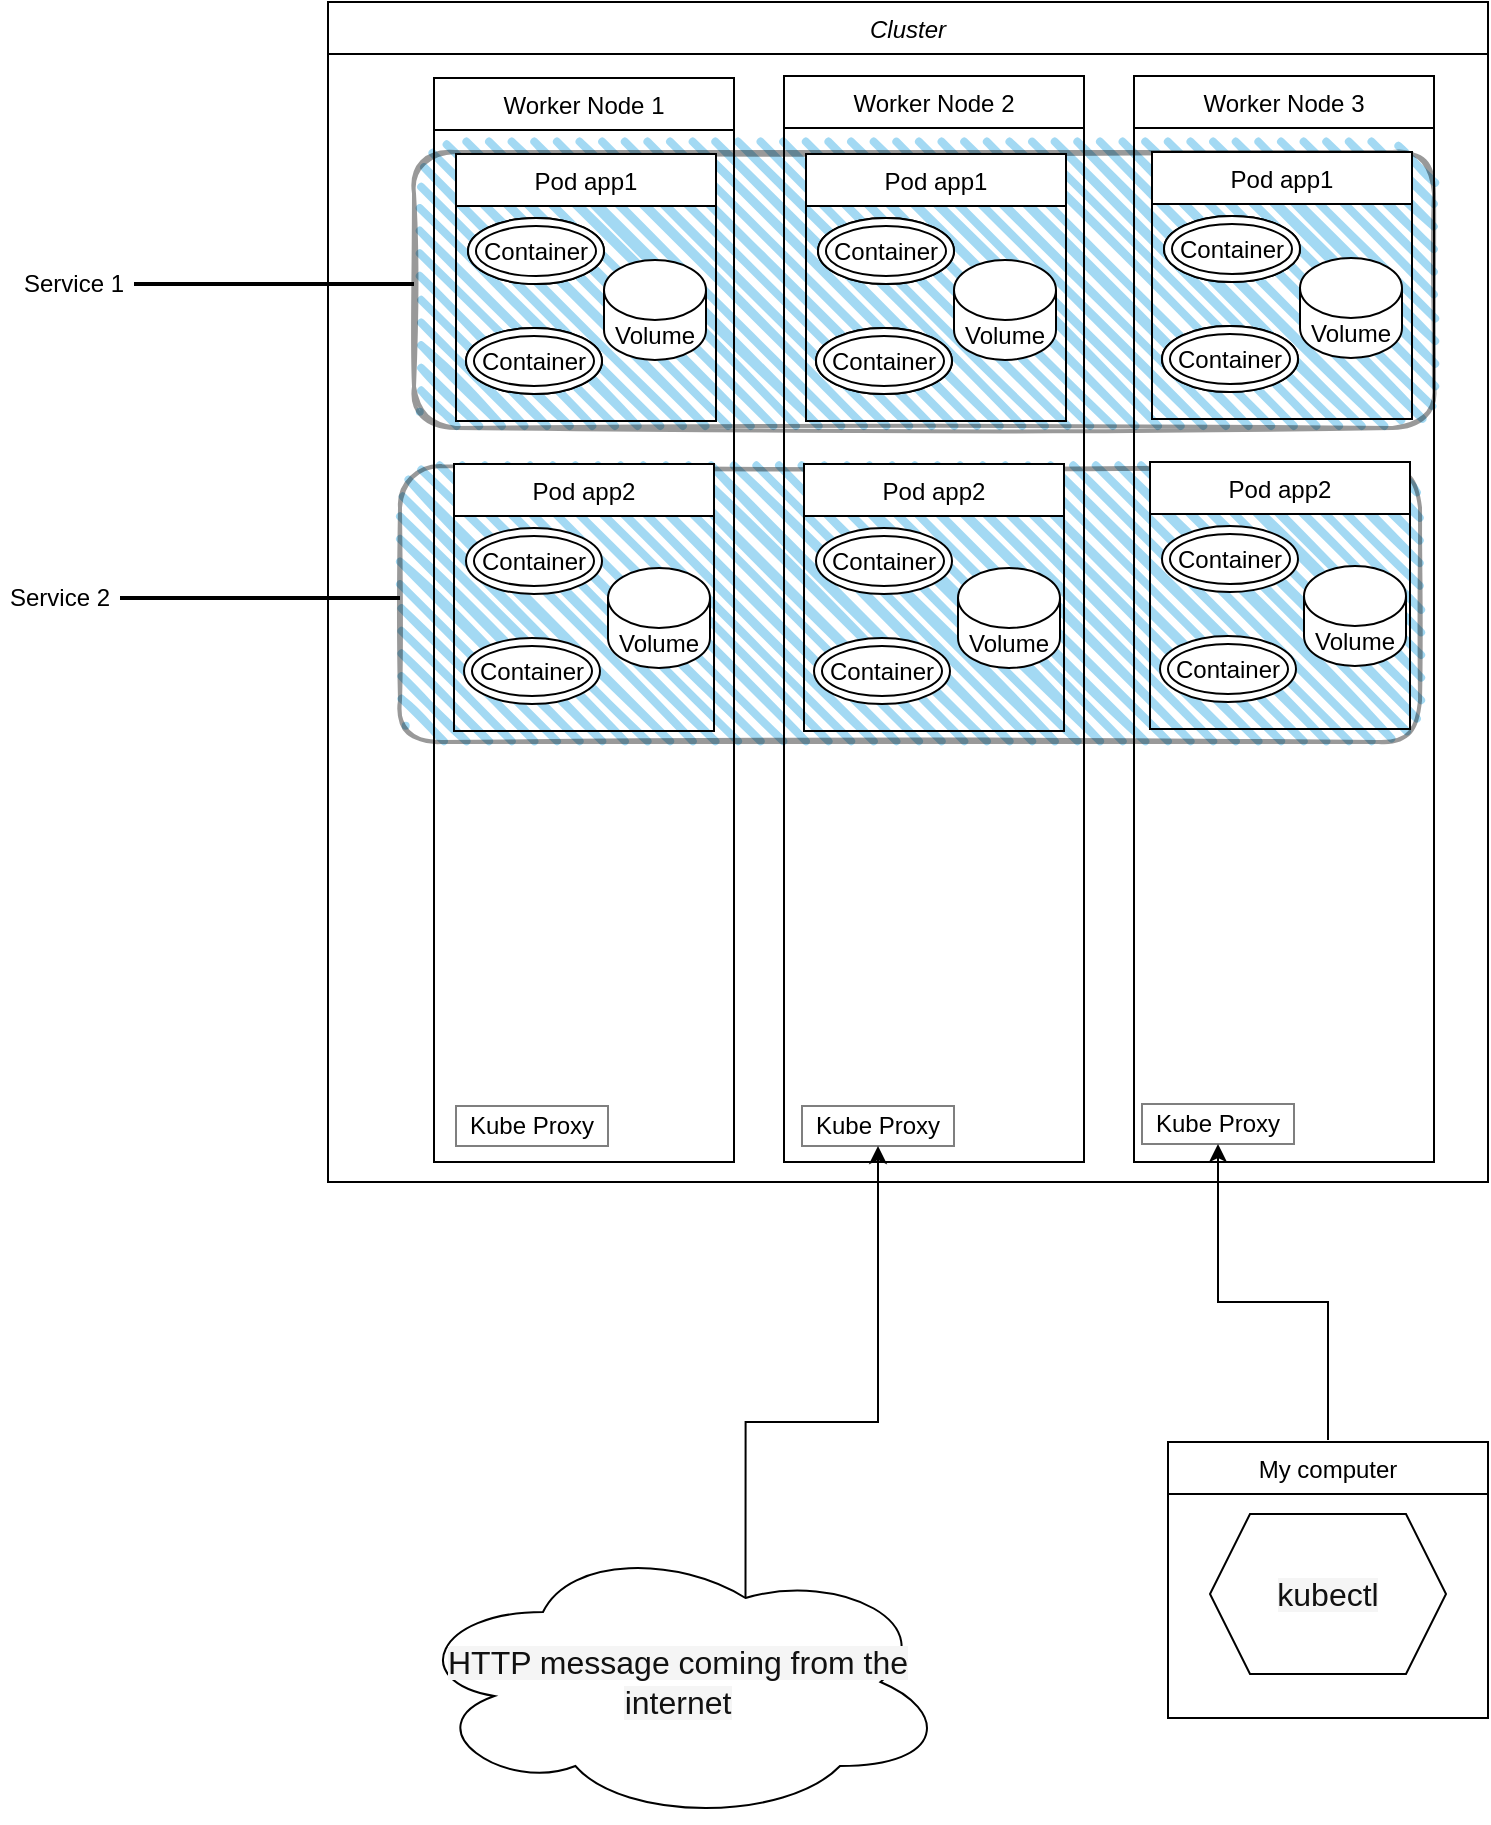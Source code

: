 <mxfile version="15.4.0" type="github">
  <diagram id="C5RBs43oDa-KdzZeNtuy" name="Page-1">
    <mxGraphModel dx="1422" dy="762" grid="1" gridSize="10" guides="1" tooltips="1" connect="1" arrows="1" fold="1" page="1" pageScale="1" pageWidth="827" pageHeight="1169" math="0" shadow="0">
      <root>
        <mxCell id="WIyWlLk6GJQsqaUBKTNV-0" />
        <mxCell id="WIyWlLk6GJQsqaUBKTNV-1" parent="WIyWlLk6GJQsqaUBKTNV-0" />
        <mxCell id="FupmvhsSTydDdCJmexPb-85" value="" style="group;opacity=50;" vertex="1" connectable="0" parent="WIyWlLk6GJQsqaUBKTNV-1">
          <mxGeometry x="13" y="115" width="710" height="138" as="geometry" />
        </mxCell>
        <mxCell id="FupmvhsSTydDdCJmexPb-86" value="" style="rounded=1;whiteSpace=wrap;html=1;strokeWidth=2;fillWeight=4;hachureGap=8;hachureAngle=45;fillColor=#1ba1e2;sketch=1;opacity=40;" vertex="1" parent="FupmvhsSTydDdCJmexPb-85">
          <mxGeometry x="200" width="510" height="138" as="geometry" />
        </mxCell>
        <mxCell id="FupmvhsSTydDdCJmexPb-87" value="" style="line;strokeWidth=2;html=1;" vertex="1" parent="FupmvhsSTydDdCJmexPb-85">
          <mxGeometry x="60" y="61.41" width="140" height="9.2" as="geometry" />
        </mxCell>
        <mxCell id="FupmvhsSTydDdCJmexPb-88" value="Service 1" style="text;html=1;strokeColor=none;fillColor=none;align=center;verticalAlign=middle;whiteSpace=wrap;rounded=0;" vertex="1" parent="FupmvhsSTydDdCJmexPb-85">
          <mxGeometry y="52.44" width="60" height="27.6" as="geometry" />
        </mxCell>
        <mxCell id="FupmvhsSTydDdCJmexPb-71" value="" style="group" vertex="1" connectable="0" parent="WIyWlLk6GJQsqaUBKTNV-1">
          <mxGeometry x="6" y="272" width="710" height="138" as="geometry" />
        </mxCell>
        <mxCell id="FupmvhsSTydDdCJmexPb-72" value="" style="rounded=1;whiteSpace=wrap;html=1;strokeWidth=2;fillWeight=4;hachureGap=8;hachureAngle=45;fillColor=#1ba1e2;sketch=1;opacity=40;" vertex="1" parent="FupmvhsSTydDdCJmexPb-71">
          <mxGeometry x="200" width="510" height="138" as="geometry" />
        </mxCell>
        <mxCell id="FupmvhsSTydDdCJmexPb-73" value="" style="line;strokeWidth=2;html=1;" vertex="1" parent="FupmvhsSTydDdCJmexPb-71">
          <mxGeometry x="60" y="61.41" width="140" height="9.2" as="geometry" />
        </mxCell>
        <mxCell id="FupmvhsSTydDdCJmexPb-74" value="Service 2" style="text;html=1;strokeColor=none;fillColor=none;align=center;verticalAlign=middle;whiteSpace=wrap;rounded=0;" vertex="1" parent="FupmvhsSTydDdCJmexPb-71">
          <mxGeometry y="52.44" width="60" height="27.6" as="geometry" />
        </mxCell>
        <mxCell id="zkfFHV4jXpPFQw0GAbJ--0" value="Cluster" style="swimlane;fontStyle=2;align=center;verticalAlign=top;childLayout=stackLayout;horizontal=1;startSize=26;horizontalStack=0;resizeParent=1;resizeLast=0;collapsible=1;marginBottom=0;rounded=0;shadow=0;strokeWidth=1;" parent="WIyWlLk6GJQsqaUBKTNV-1" vertex="1">
          <mxGeometry x="170" y="40" width="580" height="590" as="geometry">
            <mxRectangle x="230" y="140" width="160" height="26" as="alternateBounds" />
          </mxGeometry>
        </mxCell>
        <mxCell id="zkfFHV4jXpPFQw0GAbJ--17" value="Worker Node 1&#xa;" style="swimlane;fontStyle=0;align=center;verticalAlign=top;childLayout=stackLayout;horizontal=1;startSize=26;horizontalStack=0;resizeParent=1;resizeLast=0;collapsible=1;marginBottom=0;rounded=0;shadow=0;strokeWidth=1;" parent="WIyWlLk6GJQsqaUBKTNV-1" vertex="1">
          <mxGeometry x="223" y="78" width="150" height="542" as="geometry">
            <mxRectangle x="550" y="140" width="160" height="26" as="alternateBounds" />
          </mxGeometry>
        </mxCell>
        <mxCell id="FupmvhsSTydDdCJmexPb-0" value="Worker Node 2&#xa;" style="swimlane;fontStyle=0;align=center;verticalAlign=top;childLayout=stackLayout;horizontal=1;startSize=26;horizontalStack=0;resizeParent=1;resizeLast=0;collapsible=1;marginBottom=0;rounded=0;shadow=0;strokeWidth=1;" vertex="1" parent="WIyWlLk6GJQsqaUBKTNV-1">
          <mxGeometry x="398" y="77" width="150" height="543" as="geometry">
            <mxRectangle x="550" y="140" width="160" height="26" as="alternateBounds" />
          </mxGeometry>
        </mxCell>
        <mxCell id="FupmvhsSTydDdCJmexPb-1" value="Worker Node 3&#xa;" style="swimlane;fontStyle=0;align=center;verticalAlign=top;childLayout=stackLayout;horizontal=1;startSize=26;horizontalStack=0;resizeParent=1;resizeLast=0;collapsible=1;marginBottom=0;rounded=0;shadow=0;strokeWidth=1;" vertex="1" parent="WIyWlLk6GJQsqaUBKTNV-1">
          <mxGeometry x="573" y="77" width="150" height="543" as="geometry">
            <mxRectangle x="550" y="140" width="160" height="26" as="alternateBounds" />
          </mxGeometry>
        </mxCell>
        <mxCell id="FupmvhsSTydDdCJmexPb-54" value="&lt;span style=&quot;color: rgb(17 , 17 , 17) ; font-family: , &amp;#34;blinkmacsystemfont&amp;#34; , &amp;#34;segoe ui&amp;#34; , &amp;#34;roboto&amp;#34; , &amp;#34;helvetica&amp;#34; , &amp;#34;arial&amp;#34; , sans-serif , &amp;#34;apple color emoji&amp;#34; , &amp;#34;segoe ui emoji&amp;#34; , &amp;#34;segoe ui symbol&amp;#34; ; font-size: 16px ; background-color: rgb(245 , 245 , 245)&quot;&gt;HTTP message coming from the internet&lt;/span&gt;" style="ellipse;shape=cloud;whiteSpace=wrap;html=1;" vertex="1" parent="WIyWlLk6GJQsqaUBKTNV-1">
          <mxGeometry x="210" y="810" width="270" height="140" as="geometry" />
        </mxCell>
        <mxCell id="FupmvhsSTydDdCJmexPb-57" value="" style="group" vertex="1" connectable="0" parent="WIyWlLk6GJQsqaUBKTNV-1">
          <mxGeometry x="590" y="760" width="160" height="138" as="geometry" />
        </mxCell>
        <mxCell id="zkfFHV4jXpPFQw0GAbJ--6" value="My computer" style="swimlane;fontStyle=0;align=center;verticalAlign=top;childLayout=stackLayout;horizontal=1;startSize=26;horizontalStack=0;resizeParent=1;resizeLast=0;collapsible=1;marginBottom=0;rounded=0;shadow=0;strokeWidth=1;" parent="FupmvhsSTydDdCJmexPb-57" vertex="1">
          <mxGeometry width="160" height="138" as="geometry">
            <mxRectangle x="130" y="380" width="160" height="26" as="alternateBounds" />
          </mxGeometry>
        </mxCell>
        <mxCell id="FupmvhsSTydDdCJmexPb-53" value="&lt;span style=&quot;color: rgb(17 , 17 , 17) ; font-family: , &amp;#34;blinkmacsystemfont&amp;#34; , &amp;#34;segoe ui&amp;#34; , &amp;#34;roboto&amp;#34; , &amp;#34;helvetica&amp;#34; , &amp;#34;arial&amp;#34; , sans-serif , &amp;#34;apple color emoji&amp;#34; , &amp;#34;segoe ui emoji&amp;#34; , &amp;#34;segoe ui symbol&amp;#34; ; font-size: 16px ; background-color: rgb(245 , 245 , 245)&quot;&gt;kubectl&lt;/span&gt;" style="shape=hexagon;perimeter=hexagonPerimeter2;whiteSpace=wrap;html=1;fixedSize=1;" vertex="1" parent="FupmvhsSTydDdCJmexPb-57">
          <mxGeometry x="21" y="36" width="118" height="80" as="geometry" />
        </mxCell>
        <mxCell id="FupmvhsSTydDdCJmexPb-58" value="" style="group" vertex="1" connectable="0" parent="WIyWlLk6GJQsqaUBKTNV-1">
          <mxGeometry x="233" y="271" width="130" height="133.5" as="geometry" />
        </mxCell>
        <mxCell id="FupmvhsSTydDdCJmexPb-27" value="Pod app2" style="swimlane;fontStyle=0;align=center;verticalAlign=top;childLayout=stackLayout;horizontal=1;startSize=26;horizontalStack=0;resizeParent=1;resizeLast=0;collapsible=1;marginBottom=0;rounded=0;shadow=0;strokeWidth=1;" vertex="1" parent="FupmvhsSTydDdCJmexPb-58">
          <mxGeometry width="130" height="133.5" as="geometry">
            <mxRectangle x="340" y="380" width="170" height="26" as="alternateBounds" />
          </mxGeometry>
        </mxCell>
        <mxCell id="FupmvhsSTydDdCJmexPb-28" value="Container" style="ellipse;shape=doubleEllipse;whiteSpace=wrap;html=1;" vertex="1" parent="FupmvhsSTydDdCJmexPb-58">
          <mxGeometry x="6" y="32" width="68" height="33" as="geometry" />
        </mxCell>
        <mxCell id="FupmvhsSTydDdCJmexPb-29" value="Container" style="ellipse;shape=doubleEllipse;whiteSpace=wrap;html=1;" vertex="1" parent="FupmvhsSTydDdCJmexPb-58">
          <mxGeometry x="5" y="87" width="68" height="33" as="geometry" />
        </mxCell>
        <mxCell id="FupmvhsSTydDdCJmexPb-30" value="Volume" style="shape=cylinder3;whiteSpace=wrap;html=1;boundedLbl=1;backgroundOutline=1;size=15;" vertex="1" parent="FupmvhsSTydDdCJmexPb-58">
          <mxGeometry x="77" y="52" width="51" height="50" as="geometry" />
        </mxCell>
        <mxCell id="FupmvhsSTydDdCJmexPb-59" value="" style="group" vertex="1" connectable="0" parent="WIyWlLk6GJQsqaUBKTNV-1">
          <mxGeometry x="234" y="116" width="130" height="133.5" as="geometry" />
        </mxCell>
        <mxCell id="FupmvhsSTydDdCJmexPb-20" value="Pod app2" style="swimlane;fontStyle=0;align=center;verticalAlign=top;childLayout=stackLayout;horizontal=1;startSize=26;horizontalStack=0;resizeParent=1;resizeLast=0;collapsible=1;marginBottom=0;rounded=0;shadow=0;strokeWidth=1;" vertex="1" parent="FupmvhsSTydDdCJmexPb-59">
          <mxGeometry width="130" height="133.5" as="geometry">
            <mxRectangle x="340" y="380" width="170" height="26" as="alternateBounds" />
          </mxGeometry>
        </mxCell>
        <mxCell id="FupmvhsSTydDdCJmexPb-21" value="Container" style="ellipse;shape=doubleEllipse;whiteSpace=wrap;html=1;" vertex="1" parent="FupmvhsSTydDdCJmexPb-59">
          <mxGeometry x="6" y="32" width="68" height="33" as="geometry" />
        </mxCell>
        <mxCell id="FupmvhsSTydDdCJmexPb-22" value="Container" style="ellipse;shape=doubleEllipse;whiteSpace=wrap;html=1;" vertex="1" parent="FupmvhsSTydDdCJmexPb-59">
          <mxGeometry x="5" y="87" width="68" height="33" as="geometry" />
        </mxCell>
        <mxCell id="FupmvhsSTydDdCJmexPb-23" value="Volume" style="shape=cylinder3;whiteSpace=wrap;html=1;boundedLbl=1;backgroundOutline=1;size=15;" vertex="1" parent="FupmvhsSTydDdCJmexPb-59">
          <mxGeometry x="74" y="53" width="51" height="50" as="geometry" />
        </mxCell>
        <mxCell id="FupmvhsSTydDdCJmexPb-24" value="Pod app1" style="swimlane;fontStyle=0;align=center;verticalAlign=top;childLayout=stackLayout;horizontal=1;startSize=26;horizontalStack=0;resizeParent=1;resizeLast=0;collapsible=1;marginBottom=0;rounded=0;shadow=0;strokeWidth=1;" vertex="1" parent="FupmvhsSTydDdCJmexPb-59">
          <mxGeometry width="130" height="133.5" as="geometry">
            <mxRectangle x="340" y="380" width="170" height="26" as="alternateBounds" />
          </mxGeometry>
        </mxCell>
        <mxCell id="FupmvhsSTydDdCJmexPb-25" value="Container" style="ellipse;shape=doubleEllipse;whiteSpace=wrap;html=1;" vertex="1" parent="FupmvhsSTydDdCJmexPb-59">
          <mxGeometry x="6" y="32" width="68" height="33" as="geometry" />
        </mxCell>
        <mxCell id="FupmvhsSTydDdCJmexPb-26" value="Container" style="ellipse;shape=doubleEllipse;whiteSpace=wrap;html=1;" vertex="1" parent="FupmvhsSTydDdCJmexPb-59">
          <mxGeometry x="5" y="87" width="68" height="33" as="geometry" />
        </mxCell>
        <mxCell id="FupmvhsSTydDdCJmexPb-60" value="" style="group" vertex="1" connectable="0" parent="WIyWlLk6GJQsqaUBKTNV-1">
          <mxGeometry x="409" y="116" width="130" height="133.5" as="geometry" />
        </mxCell>
        <mxCell id="FupmvhsSTydDdCJmexPb-31" value="Pod app2" style="swimlane;fontStyle=0;align=center;verticalAlign=top;childLayout=stackLayout;horizontal=1;startSize=26;horizontalStack=0;resizeParent=1;resizeLast=0;collapsible=1;marginBottom=0;rounded=0;shadow=0;strokeWidth=1;" vertex="1" parent="FupmvhsSTydDdCJmexPb-60">
          <mxGeometry width="130" height="133.5" as="geometry">
            <mxRectangle x="340" y="380" width="170" height="26" as="alternateBounds" />
          </mxGeometry>
        </mxCell>
        <mxCell id="FupmvhsSTydDdCJmexPb-32" value="Container" style="ellipse;shape=doubleEllipse;whiteSpace=wrap;html=1;" vertex="1" parent="FupmvhsSTydDdCJmexPb-60">
          <mxGeometry x="6" y="32" width="68" height="33" as="geometry" />
        </mxCell>
        <mxCell id="FupmvhsSTydDdCJmexPb-33" value="Container" style="ellipse;shape=doubleEllipse;whiteSpace=wrap;html=1;" vertex="1" parent="FupmvhsSTydDdCJmexPb-60">
          <mxGeometry x="5" y="87" width="68" height="33" as="geometry" />
        </mxCell>
        <mxCell id="FupmvhsSTydDdCJmexPb-34" value="Volume" style="shape=cylinder3;whiteSpace=wrap;html=1;boundedLbl=1;backgroundOutline=1;size=15;" vertex="1" parent="FupmvhsSTydDdCJmexPb-60">
          <mxGeometry x="74" y="53" width="51" height="50" as="geometry" />
        </mxCell>
        <mxCell id="FupmvhsSTydDdCJmexPb-35" value="Pod app1" style="swimlane;fontStyle=0;align=center;verticalAlign=top;childLayout=stackLayout;horizontal=1;startSize=26;horizontalStack=0;resizeParent=1;resizeLast=0;collapsible=1;marginBottom=0;rounded=0;shadow=0;strokeWidth=1;" vertex="1" parent="FupmvhsSTydDdCJmexPb-60">
          <mxGeometry width="130" height="133.5" as="geometry">
            <mxRectangle x="340" y="380" width="170" height="26" as="alternateBounds" />
          </mxGeometry>
        </mxCell>
        <mxCell id="FupmvhsSTydDdCJmexPb-36" value="Container" style="ellipse;shape=doubleEllipse;whiteSpace=wrap;html=1;" vertex="1" parent="FupmvhsSTydDdCJmexPb-60">
          <mxGeometry x="6" y="32" width="68" height="33" as="geometry" />
        </mxCell>
        <mxCell id="FupmvhsSTydDdCJmexPb-37" value="Container" style="ellipse;shape=doubleEllipse;whiteSpace=wrap;html=1;" vertex="1" parent="FupmvhsSTydDdCJmexPb-60">
          <mxGeometry x="5" y="87" width="68" height="33" as="geometry" />
        </mxCell>
        <mxCell id="FupmvhsSTydDdCJmexPb-61" value="" style="group" vertex="1" connectable="0" parent="WIyWlLk6GJQsqaUBKTNV-1">
          <mxGeometry x="408" y="271" width="130" height="133.5" as="geometry" />
        </mxCell>
        <mxCell id="FupmvhsSTydDdCJmexPb-38" value="Pod app2" style="swimlane;fontStyle=0;align=center;verticalAlign=top;childLayout=stackLayout;horizontal=1;startSize=26;horizontalStack=0;resizeParent=1;resizeLast=0;collapsible=1;marginBottom=0;rounded=0;shadow=0;strokeWidth=1;" vertex="1" parent="FupmvhsSTydDdCJmexPb-61">
          <mxGeometry width="130" height="133.5" as="geometry">
            <mxRectangle x="340" y="380" width="170" height="26" as="alternateBounds" />
          </mxGeometry>
        </mxCell>
        <mxCell id="FupmvhsSTydDdCJmexPb-39" value="Container" style="ellipse;shape=doubleEllipse;whiteSpace=wrap;html=1;" vertex="1" parent="FupmvhsSTydDdCJmexPb-61">
          <mxGeometry x="6" y="32" width="68" height="33" as="geometry" />
        </mxCell>
        <mxCell id="FupmvhsSTydDdCJmexPb-40" value="Container" style="ellipse;shape=doubleEllipse;whiteSpace=wrap;html=1;" vertex="1" parent="FupmvhsSTydDdCJmexPb-61">
          <mxGeometry x="5" y="87" width="68" height="33" as="geometry" />
        </mxCell>
        <mxCell id="FupmvhsSTydDdCJmexPb-41" value="Volume" style="shape=cylinder3;whiteSpace=wrap;html=1;boundedLbl=1;backgroundOutline=1;size=15;" vertex="1" parent="FupmvhsSTydDdCJmexPb-61">
          <mxGeometry x="77" y="52" width="51" height="50" as="geometry" />
        </mxCell>
        <mxCell id="FupmvhsSTydDdCJmexPb-62" value="" style="group" vertex="1" connectable="0" parent="WIyWlLk6GJQsqaUBKTNV-1">
          <mxGeometry x="581" y="270" width="130" height="133.5" as="geometry" />
        </mxCell>
        <mxCell id="FupmvhsSTydDdCJmexPb-49" value="Pod app2" style="swimlane;fontStyle=0;align=center;verticalAlign=top;childLayout=stackLayout;horizontal=1;startSize=26;horizontalStack=0;resizeParent=1;resizeLast=0;collapsible=1;marginBottom=0;rounded=0;shadow=0;strokeWidth=1;" vertex="1" parent="FupmvhsSTydDdCJmexPb-62">
          <mxGeometry width="130" height="133.5" as="geometry">
            <mxRectangle x="340" y="380" width="170" height="26" as="alternateBounds" />
          </mxGeometry>
        </mxCell>
        <mxCell id="FupmvhsSTydDdCJmexPb-50" value="Container" style="ellipse;shape=doubleEllipse;whiteSpace=wrap;html=1;" vertex="1" parent="FupmvhsSTydDdCJmexPb-62">
          <mxGeometry x="6" y="32" width="68" height="33" as="geometry" />
        </mxCell>
        <mxCell id="FupmvhsSTydDdCJmexPb-51" value="Container" style="ellipse;shape=doubleEllipse;whiteSpace=wrap;html=1;" vertex="1" parent="FupmvhsSTydDdCJmexPb-62">
          <mxGeometry x="5" y="87" width="68" height="33" as="geometry" />
        </mxCell>
        <mxCell id="FupmvhsSTydDdCJmexPb-52" value="Volume" style="shape=cylinder3;whiteSpace=wrap;html=1;boundedLbl=1;backgroundOutline=1;size=15;" vertex="1" parent="FupmvhsSTydDdCJmexPb-62">
          <mxGeometry x="77" y="52" width="51" height="50" as="geometry" />
        </mxCell>
        <mxCell id="FupmvhsSTydDdCJmexPb-63" value="" style="group" vertex="1" connectable="0" parent="WIyWlLk6GJQsqaUBKTNV-1">
          <mxGeometry x="582" y="115" width="130" height="133.5" as="geometry" />
        </mxCell>
        <mxCell id="FupmvhsSTydDdCJmexPb-42" value="Pod app2" style="swimlane;fontStyle=0;align=center;verticalAlign=top;childLayout=stackLayout;horizontal=1;startSize=26;horizontalStack=0;resizeParent=1;resizeLast=0;collapsible=1;marginBottom=0;rounded=0;shadow=0;strokeWidth=1;" vertex="1" parent="FupmvhsSTydDdCJmexPb-63">
          <mxGeometry width="130" height="133.5" as="geometry">
            <mxRectangle x="340" y="380" width="170" height="26" as="alternateBounds" />
          </mxGeometry>
        </mxCell>
        <mxCell id="FupmvhsSTydDdCJmexPb-43" value="Container" style="ellipse;shape=doubleEllipse;whiteSpace=wrap;html=1;" vertex="1" parent="FupmvhsSTydDdCJmexPb-63">
          <mxGeometry x="6" y="32" width="68" height="33" as="geometry" />
        </mxCell>
        <mxCell id="FupmvhsSTydDdCJmexPb-44" value="Container" style="ellipse;shape=doubleEllipse;whiteSpace=wrap;html=1;" vertex="1" parent="FupmvhsSTydDdCJmexPb-63">
          <mxGeometry x="5" y="87" width="68" height="33" as="geometry" />
        </mxCell>
        <mxCell id="FupmvhsSTydDdCJmexPb-45" value="Volume" style="shape=cylinder3;whiteSpace=wrap;html=1;boundedLbl=1;backgroundOutline=1;size=15;" vertex="1" parent="FupmvhsSTydDdCJmexPb-63">
          <mxGeometry x="74" y="53" width="51" height="50" as="geometry" />
        </mxCell>
        <mxCell id="FupmvhsSTydDdCJmexPb-46" value="Pod app1" style="swimlane;fontStyle=0;align=center;verticalAlign=top;childLayout=stackLayout;horizontal=1;startSize=26;horizontalStack=0;resizeParent=1;resizeLast=0;collapsible=1;marginBottom=0;rounded=0;shadow=0;strokeWidth=1;" vertex="1" parent="FupmvhsSTydDdCJmexPb-63">
          <mxGeometry width="130" height="133.5" as="geometry">
            <mxRectangle x="340" y="380" width="170" height="26" as="alternateBounds" />
          </mxGeometry>
        </mxCell>
        <mxCell id="FupmvhsSTydDdCJmexPb-47" value="Container" style="ellipse;shape=doubleEllipse;whiteSpace=wrap;html=1;" vertex="1" parent="FupmvhsSTydDdCJmexPb-63">
          <mxGeometry x="6" y="32" width="68" height="33" as="geometry" />
        </mxCell>
        <mxCell id="FupmvhsSTydDdCJmexPb-48" value="Container" style="ellipse;shape=doubleEllipse;whiteSpace=wrap;html=1;" vertex="1" parent="FupmvhsSTydDdCJmexPb-63">
          <mxGeometry x="5" y="87" width="68" height="33" as="geometry" />
        </mxCell>
        <mxCell id="FupmvhsSTydDdCJmexPb-79" value="" style="edgeStyle=segmentEdgeStyle;endArrow=classic;html=1;rounded=0;entryX=0.5;entryY=1;entryDx=0;entryDy=0;" edge="1" parent="WIyWlLk6GJQsqaUBKTNV-1" target="FupmvhsSTydDdCJmexPb-93">
          <mxGeometry width="50" height="50" relative="1" as="geometry">
            <mxPoint x="670" y="759" as="sourcePoint" />
            <mxPoint x="670" y="660" as="targetPoint" />
            <Array as="points">
              <mxPoint x="670" y="690" />
              <mxPoint x="615" y="690" />
            </Array>
          </mxGeometry>
        </mxCell>
        <mxCell id="FupmvhsSTydDdCJmexPb-80" value="" style="edgeStyle=segmentEdgeStyle;endArrow=classic;html=1;rounded=0;exitX=0.625;exitY=0.2;exitDx=0;exitDy=0;exitPerimeter=0;entryX=0.5;entryY=1;entryDx=0;entryDy=0;" edge="1" parent="WIyWlLk6GJQsqaUBKTNV-1" source="FupmvhsSTydDdCJmexPb-54" target="FupmvhsSTydDdCJmexPb-92">
          <mxGeometry width="50" height="50" relative="1" as="geometry">
            <mxPoint x="320" y="800" as="sourcePoint" />
            <mxPoint x="380" y="660" as="targetPoint" />
            <Array as="points">
              <mxPoint x="379" y="750" />
              <mxPoint x="445" y="750" />
            </Array>
          </mxGeometry>
        </mxCell>
        <mxCell id="FupmvhsSTydDdCJmexPb-91" value="Kube Proxy" style="rounded=0;whiteSpace=wrap;html=1;opacity=50;" vertex="1" parent="WIyWlLk6GJQsqaUBKTNV-1">
          <mxGeometry x="234" y="592" width="76" height="20" as="geometry" />
        </mxCell>
        <mxCell id="FupmvhsSTydDdCJmexPb-92" value="Kube Proxy" style="rounded=0;whiteSpace=wrap;html=1;opacity=50;" vertex="1" parent="WIyWlLk6GJQsqaUBKTNV-1">
          <mxGeometry x="407" y="592" width="76" height="20" as="geometry" />
        </mxCell>
        <mxCell id="FupmvhsSTydDdCJmexPb-93" value="Kube Proxy" style="rounded=0;whiteSpace=wrap;html=1;opacity=50;" vertex="1" parent="WIyWlLk6GJQsqaUBKTNV-1">
          <mxGeometry x="577" y="591" width="76" height="20" as="geometry" />
        </mxCell>
      </root>
    </mxGraphModel>
  </diagram>
</mxfile>
